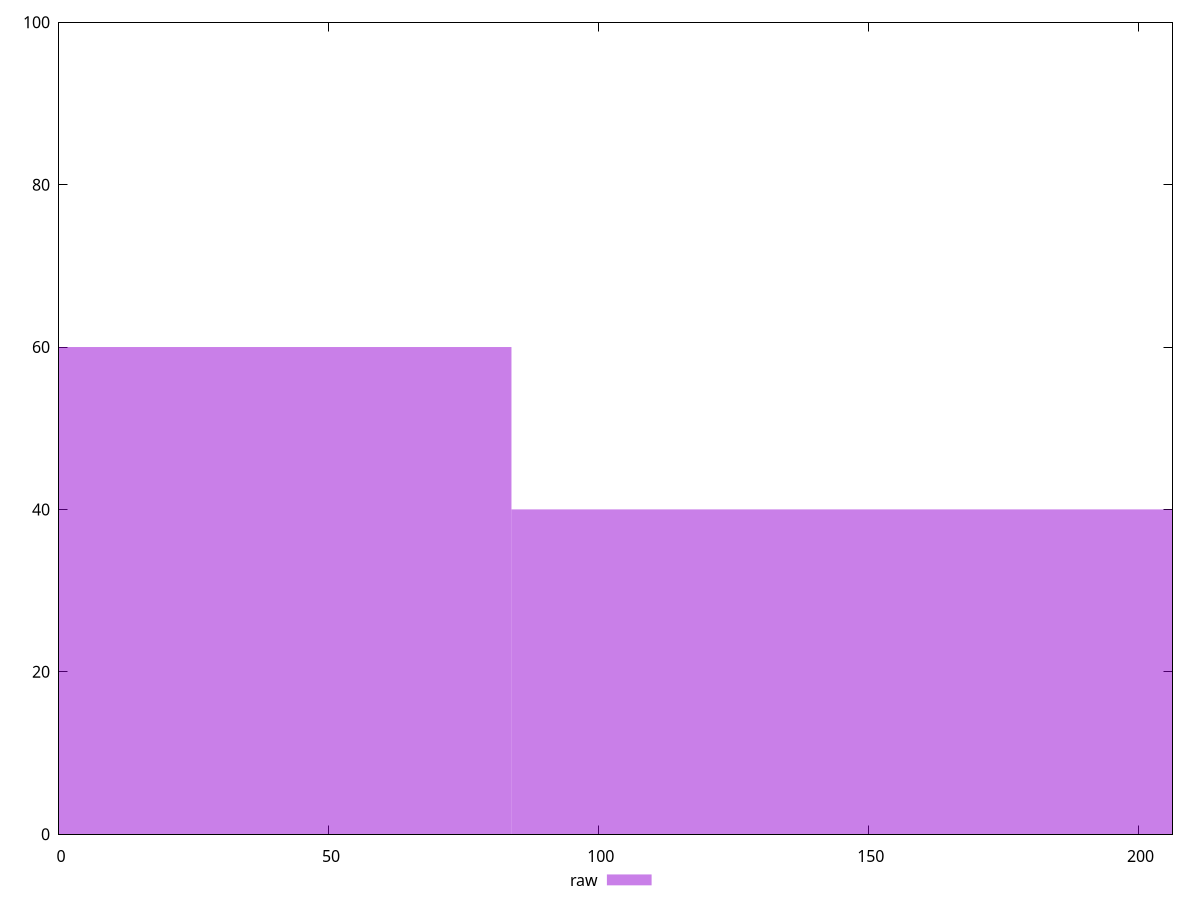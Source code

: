 reset

$raw <<EOF
0 60
167.6375287317387 40
EOF

set key outside below
set boxwidth 167.6375287317387
set xrange [0:206.27600002288818]
set yrange [0:100]
set trange [0:100]
set style fill transparent solid 0.5 noborder
set terminal svg size 640, 490 enhanced background rgb 'white'
set output "report_00018_2021-02-10T15-25-16.877Z/uses-rel-preconnect/samples/pages+cached+noadtech/raw/histogram.svg"

plot $raw title "raw" with boxes

reset
